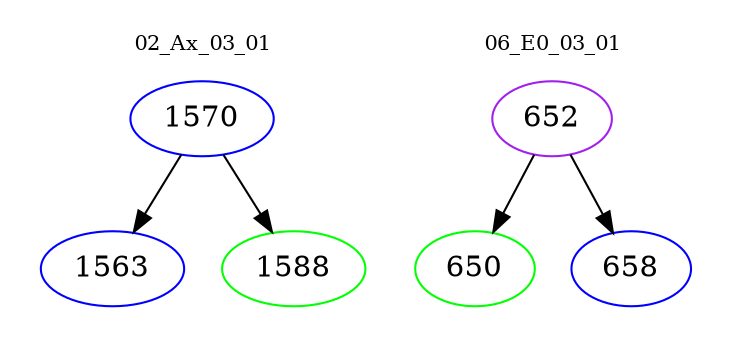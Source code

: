 digraph{
subgraph cluster_0 {
color = white
label = "02_Ax_03_01";
fontsize=10;
T0_1570 [label="1570", color="blue"]
T0_1570 -> T0_1563 [color="black"]
T0_1563 [label="1563", color="blue"]
T0_1570 -> T0_1588 [color="black"]
T0_1588 [label="1588", color="green"]
}
subgraph cluster_1 {
color = white
label = "06_E0_03_01";
fontsize=10;
T1_652 [label="652", color="purple"]
T1_652 -> T1_650 [color="black"]
T1_650 [label="650", color="green"]
T1_652 -> T1_658 [color="black"]
T1_658 [label="658", color="blue"]
}
}
